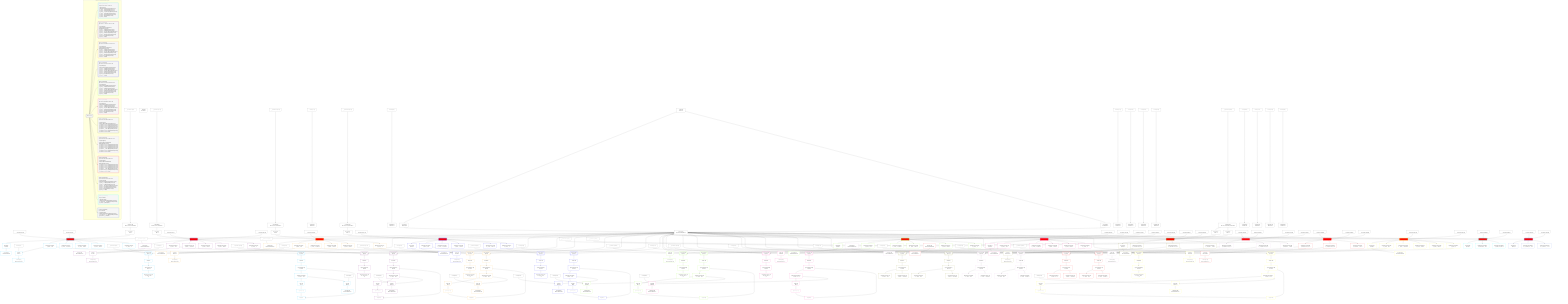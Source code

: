 %%{init: {'themeVariables': { 'fontSize': '12px'}}}%%
graph TD
    classDef path fill:#eee,stroke:#000,color:#000
    classDef plan fill:#fff,stroke-width:1px,color:#000
    classDef itemplan fill:#fff,stroke-width:2px,color:#000
    classDef sideeffectplan fill:#f00,stroke-width:2px,color:#000
    classDef bucket fill:#f6f6f6,color:#000,stroke-width:2px,text-align:left


    %% define steps
    __Value3["__Value[3∈0]<br />ᐸcontextᐳ"]:::plan
    __Value5["__Value[5∈0]<br />ᐸrootValueᐳ"]:::plan
    __InputStaticLeaf9["__InputStaticLeaf[9∈0]"]:::plan
    __InputStaticLeaf12["__InputStaticLeaf[12∈0]"]:::plan
    __InputStaticLeaf15["__InputStaticLeaf[15∈0]"]:::plan
    Lambda24["Lambda[24∈0]<br />ᐸdecode_Person_base64JSONᐳ"]:::plan
    Access25["Access[25∈0]<br />ᐸ24.1ᐳ"]:::plan
    Access27["Access[27∈0]<br />ᐸ3.pgSettingsᐳ"]:::plan
    Access28["Access[28∈0]<br />ᐸ3.withPgClientᐳ"]:::plan
    Object29["Object[29∈0]<br />ᐸ{pgSettings,withPgClient}ᐳ"]:::plan
    PgUpdate26[["PgUpdate[26∈1]"]]:::sideeffectplan
    Object30["Object[30∈1]<br />ᐸ{result}ᐳ"]:::plan
    Access31["Access[31∈1]<br />ᐸ30.clientMutationIdᐳ"]:::plan
    Constant32["Constant[32∈0]"]:::plan
    PgClassExpression33["PgClassExpression[33∈1]<br />ᐸ__person__.”id”ᐳ"]:::plan
    List34["List[34∈1]<br />ᐸ32,33ᐳ"]:::plan
    Lambda35["Lambda[35∈1]<br />ᐸbase64JSONEncodeᐳ"]:::plan
    PgClassExpression37["PgClassExpression[37∈1]<br />ᐸ__person__...full_name”ᐳ"]:::plan
    PgClassExpression38["PgClassExpression[38∈1]<br />ᐸ__person__.”email”ᐳ"]:::plan
    PgClassExpression39["PgClassExpression[39∈1]<br />ᐸ__person__.”about”ᐳ"]:::plan
    __InputStaticLeaf40["__InputStaticLeaf[40∈0]"]:::plan
    PgClassExpression41["PgClassExpression[41∈1]<br />ᐸ__person__ᐳ"]:::plan
    PgSelect42[["PgSelect[42∈1]<br />ᐸpersonᐳ"]]:::plan
    First46["First[46∈1]"]:::plan
    PgSelectSingle47["PgSelectSingle[47∈1]<br />ᐸpersonᐳ"]:::plan
    PgClassExpression49["PgClassExpression[49∈1]<br />ᐸ”c”.”perso...lder! */<br />)ᐳ"]:::plan
    PgSelect54[["PgSelect[54∈1]<br />ᐸpersonᐳ"]]:::plan
    First59["First[59∈1]"]:::plan
    PgSelectSingle60["PgSelectSingle[60∈1]<br />ᐸpersonᐳ"]:::plan
    PgClassExpression63["PgClassExpression[63∈1]<br />ᐸ__person__.”id”ᐳ"]:::plan
    List64["List[64∈1]<br />ᐸ63ᐳ"]:::plan
    PgCursor62["PgCursor[62∈1]"]:::plan
    Edge61["Edge[61∈1]"]:::plan
    Constant65["Constant[65∈0]"]:::plan
    List67["List[67∈1]<br />ᐸ65,63ᐳ"]:::plan
    Lambda68["Lambda[68∈1]<br />ᐸbase64JSONEncodeᐳ"]:::plan
    Constant70["Constant[70∈0]"]:::plan
    Lambda71["Lambda[71∈0]<br />ᐸrawEncodeᐳ"]:::plan
    __InputStaticLeaf73["__InputStaticLeaf[73∈0]"]:::plan
    __InputStaticLeaf74["__InputStaticLeaf[74∈0]"]:::plan
    __InputStaticLeaf77["__InputStaticLeaf[77∈0]"]:::plan
    __InputStaticLeaf81["__InputStaticLeaf[81∈0]"]:::plan
    Lambda89["Lambda[89∈0]<br />ᐸdecode_Person_base64JSONᐳ"]:::plan
    Access90["Access[90∈0]<br />ᐸ89.1ᐳ"]:::plan
    PgUpdate91[["PgUpdate[91∈2]"]]:::sideeffectplan
    Object95["Object[95∈2]<br />ᐸ{result,clientMutationId}ᐳ"]:::plan
    Access96["Access[96∈2]<br />ᐸ95.clientMutationIdᐳ"]:::plan
    Constant97["Constant[97∈0]"]:::plan
    PgClassExpression98["PgClassExpression[98∈2]<br />ᐸ__person__.”id”ᐳ"]:::plan
    List99["List[99∈2]<br />ᐸ97,98ᐳ"]:::plan
    Lambda100["Lambda[100∈2]<br />ᐸbase64JSONEncodeᐳ"]:::plan
    PgClassExpression102["PgClassExpression[102∈2]<br />ᐸ__person__...full_name”ᐳ"]:::plan
    PgClassExpression103["PgClassExpression[103∈2]<br />ᐸ__person__.”email”ᐳ"]:::plan
    PgClassExpression104["PgClassExpression[104∈2]<br />ᐸ__person__.”about”ᐳ"]:::plan
    __InputStaticLeaf105["__InputStaticLeaf[105∈0]"]:::plan
    PgClassExpression106["PgClassExpression[106∈2]<br />ᐸ__person__ᐳ"]:::plan
    PgSelect107[["PgSelect[107∈2]<br />ᐸpersonᐳ"]]:::plan
    First111["First[111∈2]"]:::plan
    PgSelectSingle112["PgSelectSingle[112∈2]<br />ᐸpersonᐳ"]:::plan
    PgClassExpression114["PgClassExpression[114∈2]<br />ᐸ”c”.”perso...lder! */<br />)ᐳ"]:::plan
    PgSelect119[["PgSelect[119∈2]<br />ᐸpersonᐳ"]]:::plan
    First124["First[124∈2]"]:::plan
    PgSelectSingle125["PgSelectSingle[125∈2]<br />ᐸpersonᐳ"]:::plan
    PgClassExpression128["PgClassExpression[128∈2]<br />ᐸ__person__.”id”ᐳ"]:::plan
    List129["List[129∈2]<br />ᐸ128ᐳ"]:::plan
    PgCursor127["PgCursor[127∈2]"]:::plan
    Edge126["Edge[126∈2]"]:::plan
    Constant130["Constant[130∈0]"]:::plan
    List132["List[132∈2]<br />ᐸ130,128ᐳ"]:::plan
    Lambda133["Lambda[133∈2]<br />ᐸbase64JSONEncodeᐳ"]:::plan
    Constant135["Constant[135∈0]"]:::plan
    Lambda136["Lambda[136∈0]<br />ᐸrawEncodeᐳ"]:::plan
    __InputStaticLeaf138["__InputStaticLeaf[138∈0]"]:::plan
    __InputStaticLeaf139["__InputStaticLeaf[139∈0]"]:::plan
    __InputStaticLeaf145["__InputStaticLeaf[145∈0]"]:::plan
    Lambda154["Lambda[154∈0]<br />ᐸdecode_Person_base64JSONᐳ"]:::plan
    Access155["Access[155∈0]<br />ᐸ154.1ᐳ"]:::plan
    PgUpdate156[["PgUpdate[156∈3]"]]:::sideeffectplan
    Object160["Object[160∈3]<br />ᐸ{result,clientMutationId}ᐳ"]:::plan
    Access161["Access[161∈3]<br />ᐸ160.clientMutationIdᐳ"]:::plan
    Constant162["Constant[162∈0]"]:::plan
    PgClassExpression163["PgClassExpression[163∈3]<br />ᐸ__person__.”id”ᐳ"]:::plan
    List164["List[164∈3]<br />ᐸ162,163ᐳ"]:::plan
    Lambda165["Lambda[165∈3]<br />ᐸbase64JSONEncodeᐳ"]:::plan
    PgClassExpression167["PgClassExpression[167∈3]<br />ᐸ__person__...full_name”ᐳ"]:::plan
    PgClassExpression168["PgClassExpression[168∈3]<br />ᐸ__person__.”email”ᐳ"]:::plan
    PgClassExpression169["PgClassExpression[169∈3]<br />ᐸ__person__.”about”ᐳ"]:::plan
    __InputStaticLeaf170["__InputStaticLeaf[170∈0]"]:::plan
    PgClassExpression171["PgClassExpression[171∈3]<br />ᐸ__person__ᐳ"]:::plan
    PgSelect172[["PgSelect[172∈3]<br />ᐸpersonᐳ"]]:::plan
    First176["First[176∈3]"]:::plan
    PgSelectSingle177["PgSelectSingle[177∈3]<br />ᐸpersonᐳ"]:::plan
    PgClassExpression179["PgClassExpression[179∈3]<br />ᐸ”c”.”perso...lder! */<br />)ᐳ"]:::plan
    PgSelect184[["PgSelect[184∈3]<br />ᐸpersonᐳ"]]:::plan
    First189["First[189∈3]"]:::plan
    PgSelectSingle190["PgSelectSingle[190∈3]<br />ᐸpersonᐳ"]:::plan
    PgClassExpression193["PgClassExpression[193∈3]<br />ᐸ__person__.”id”ᐳ"]:::plan
    List194["List[194∈3]<br />ᐸ193ᐳ"]:::plan
    PgCursor192["PgCursor[192∈3]"]:::plan
    Edge191["Edge[191∈3]"]:::plan
    Constant195["Constant[195∈0]"]:::plan
    List197["List[197∈3]<br />ᐸ195,193ᐳ"]:::plan
    Lambda198["Lambda[198∈3]<br />ᐸbase64JSONEncodeᐳ"]:::plan
    Constant200["Constant[200∈0]"]:::plan
    Lambda201["Lambda[201∈0]<br />ᐸrawEncodeᐳ"]:::plan
    __InputStaticLeaf204["__InputStaticLeaf[204∈0]"]:::plan
    __InputStaticLeaf210["__InputStaticLeaf[210∈0]"]:::plan
    Lambda219["Lambda[219∈0]<br />ᐸdecode_Person_base64JSONᐳ"]:::plan
    Access220["Access[220∈0]<br />ᐸ219.1ᐳ"]:::plan
    PgUpdate221[["PgUpdate[221∈4]"]]:::sideeffectplan
    Object225["Object[225∈4]<br />ᐸ{result}ᐳ"]:::plan
    Access226["Access[226∈4]<br />ᐸ225.clientMutationIdᐳ"]:::plan
    Constant227["Constant[227∈0]"]:::plan
    PgClassExpression228["PgClassExpression[228∈4]<br />ᐸ__person__.”id”ᐳ"]:::plan
    List229["List[229∈4]<br />ᐸ227,228ᐳ"]:::plan
    Lambda230["Lambda[230∈4]<br />ᐸbase64JSONEncodeᐳ"]:::plan
    PgClassExpression232["PgClassExpression[232∈4]<br />ᐸ__person__...full_name”ᐳ"]:::plan
    PgClassExpression233["PgClassExpression[233∈4]<br />ᐸ__person__.”email”ᐳ"]:::plan
    PgClassExpression234["PgClassExpression[234∈4]<br />ᐸ__person__.”about”ᐳ"]:::plan
    __InputStaticLeaf235["__InputStaticLeaf[235∈0]"]:::plan
    PgClassExpression236["PgClassExpression[236∈4]<br />ᐸ__person__ᐳ"]:::plan
    PgSelect237[["PgSelect[237∈4]<br />ᐸpersonᐳ"]]:::plan
    First241["First[241∈4]"]:::plan
    PgSelectSingle242["PgSelectSingle[242∈4]<br />ᐸpersonᐳ"]:::plan
    PgClassExpression244["PgClassExpression[244∈4]<br />ᐸ”c”.”perso...lder! */<br />)ᐳ"]:::plan
    PgSelect249[["PgSelect[249∈4]<br />ᐸpersonᐳ"]]:::plan
    First254["First[254∈4]"]:::plan
    PgSelectSingle255["PgSelectSingle[255∈4]<br />ᐸpersonᐳ"]:::plan
    PgClassExpression258["PgClassExpression[258∈4]<br />ᐸ__person__.”id”ᐳ"]:::plan
    List259["List[259∈4]<br />ᐸ258ᐳ"]:::plan
    PgCursor257["PgCursor[257∈4]"]:::plan
    Edge256["Edge[256∈4]"]:::plan
    Constant260["Constant[260∈0]"]:::plan
    List262["List[262∈4]<br />ᐸ260,258ᐳ"]:::plan
    Lambda263["Lambda[263∈4]<br />ᐸbase64JSONEncodeᐳ"]:::plan
    Constant265["Constant[265∈0]"]:::plan
    Lambda266["Lambda[266∈0]<br />ᐸrawEncodeᐳ"]:::plan
    __InputStaticLeaf269["__InputStaticLeaf[269∈0]"]:::plan
    __InputStaticLeaf272["__InputStaticLeaf[272∈0]"]:::plan
    __InputStaticLeaf275["__InputStaticLeaf[275∈0]"]:::plan
    PgUpdate284[["PgUpdate[284∈5]"]]:::sideeffectplan
    Object288["Object[288∈5]<br />ᐸ{result}ᐳ"]:::plan
    Access289["Access[289∈5]<br />ᐸ288.clientMutationIdᐳ"]:::plan
    Constant290["Constant[290∈0]"]:::plan
    PgClassExpression291["PgClassExpression[291∈5]<br />ᐸ__person__.”id”ᐳ"]:::plan
    List292["List[292∈5]<br />ᐸ290,291ᐳ"]:::plan
    Lambda293["Lambda[293∈5]<br />ᐸbase64JSONEncodeᐳ"]:::plan
    PgClassExpression295["PgClassExpression[295∈5]<br />ᐸ__person__...full_name”ᐳ"]:::plan
    PgClassExpression296["PgClassExpression[296∈5]<br />ᐸ__person__.”email”ᐳ"]:::plan
    PgClassExpression297["PgClassExpression[297∈5]<br />ᐸ__person__.”about”ᐳ"]:::plan
    __InputStaticLeaf298["__InputStaticLeaf[298∈0]"]:::plan
    PgClassExpression299["PgClassExpression[299∈5]<br />ᐸ__person__ᐳ"]:::plan
    PgSelect300[["PgSelect[300∈5]<br />ᐸpersonᐳ"]]:::plan
    First304["First[304∈5]"]:::plan
    PgSelectSingle305["PgSelectSingle[305∈5]<br />ᐸpersonᐳ"]:::plan
    PgClassExpression307["PgClassExpression[307∈5]<br />ᐸ”c”.”perso...lder! */<br />)ᐳ"]:::plan
    PgSelect312[["PgSelect[312∈5]<br />ᐸpersonᐳ"]]:::plan
    First317["First[317∈5]"]:::plan
    PgSelectSingle318["PgSelectSingle[318∈5]<br />ᐸpersonᐳ"]:::plan
    PgClassExpression321["PgClassExpression[321∈5]<br />ᐸ__person__.”id”ᐳ"]:::plan
    List322["List[322∈5]<br />ᐸ321ᐳ"]:::plan
    PgCursor320["PgCursor[320∈5]"]:::plan
    Edge319["Edge[319∈5]"]:::plan
    Constant323["Constant[323∈0]"]:::plan
    List325["List[325∈5]<br />ᐸ323,321ᐳ"]:::plan
    Lambda326["Lambda[326∈5]<br />ᐸbase64JSONEncodeᐳ"]:::plan
    Constant328["Constant[328∈0]"]:::plan
    Lambda329["Lambda[329∈0]<br />ᐸrawEncodeᐳ"]:::plan
    __InputStaticLeaf332["__InputStaticLeaf[332∈0]"]:::plan
    __InputStaticLeaf338["__InputStaticLeaf[338∈0]"]:::plan
    PgUpdate347[["PgUpdate[347∈6]"]]:::sideeffectplan
    Object351["Object[351∈6]<br />ᐸ{result}ᐳ"]:::plan
    Access352["Access[352∈6]<br />ᐸ351.clientMutationIdᐳ"]:::plan
    Constant353["Constant[353∈0]"]:::plan
    PgClassExpression354["PgClassExpression[354∈6]<br />ᐸ__person__.”id”ᐳ"]:::plan
    List355["List[355∈6]<br />ᐸ353,354ᐳ"]:::plan
    Lambda356["Lambda[356∈6]<br />ᐸbase64JSONEncodeᐳ"]:::plan
    PgClassExpression358["PgClassExpression[358∈6]<br />ᐸ__person__...full_name”ᐳ"]:::plan
    PgClassExpression359["PgClassExpression[359∈6]<br />ᐸ__person__.”email”ᐳ"]:::plan
    PgClassExpression360["PgClassExpression[360∈6]<br />ᐸ__person__.”about”ᐳ"]:::plan
    __InputStaticLeaf361["__InputStaticLeaf[361∈0]"]:::plan
    PgClassExpression362["PgClassExpression[362∈6]<br />ᐸ__person__ᐳ"]:::plan
    PgSelect363[["PgSelect[363∈6]<br />ᐸpersonᐳ"]]:::plan
    First367["First[367∈6]"]:::plan
    PgSelectSingle368["PgSelectSingle[368∈6]<br />ᐸpersonᐳ"]:::plan
    PgClassExpression370["PgClassExpression[370∈6]<br />ᐸ”c”.”perso...lder! */<br />)ᐳ"]:::plan
    PgSelect375[["PgSelect[375∈6]<br />ᐸpersonᐳ"]]:::plan
    First380["First[380∈6]"]:::plan
    PgSelectSingle381["PgSelectSingle[381∈6]<br />ᐸpersonᐳ"]:::plan
    PgClassExpression384["PgClassExpression[384∈6]<br />ᐸ__person__.”id”ᐳ"]:::plan
    List385["List[385∈6]<br />ᐸ384ᐳ"]:::plan
    PgCursor383["PgCursor[383∈6]"]:::plan
    Edge382["Edge[382∈6]"]:::plan
    Constant386["Constant[386∈0]"]:::plan
    List388["List[388∈6]<br />ᐸ386,384ᐳ"]:::plan
    Lambda389["Lambda[389∈6]<br />ᐸbase64JSONEncodeᐳ"]:::plan
    Constant391["Constant[391∈0]"]:::plan
    Lambda392["Lambda[392∈0]<br />ᐸrawEncodeᐳ"]:::plan
    __InputStaticLeaf395["__InputStaticLeaf[395∈0]"]:::plan
    __InputStaticLeaf398["__InputStaticLeaf[398∈0]"]:::plan
    __InputStaticLeaf399["__InputStaticLeaf[399∈0]"]:::plan
    Lambda400["Lambda[400∈0]<br />ᐸdecode_CompoundKey_base64JSONᐳ"]:::plan
    Access401["Access[401∈0]<br />ᐸ400.1ᐳ"]:::plan
    Access402["Access[402∈0]<br />ᐸ400.2ᐳ"]:::plan
    PgUpdate403[["PgUpdate[403∈7]"]]:::sideeffectplan
    Object407["Object[407∈7]<br />ᐸ{result}ᐳ"]:::plan
    Access408["Access[408∈7]<br />ᐸ407.clientMutationIdᐳ"]:::plan
    Constant409["Constant[409∈0]"]:::plan
    PgClassExpression410["PgClassExpression[410∈7]<br />ᐸ__compound...rson_id_1”ᐳ"]:::plan
    PgClassExpression411["PgClassExpression[411∈7]<br />ᐸ__compound...rson_id_2”ᐳ"]:::plan
    List412["List[412∈7]<br />ᐸ409,410,411ᐳ"]:::plan
    Lambda413["Lambda[413∈7]<br />ᐸbase64JSONEncodeᐳ"]:::plan
    PgClassExpression416["PgClassExpression[416∈7]<br />ᐸ__compound...__.”extra”ᐳ"]:::plan
    PgSelect418[["PgSelect[418∈7]<br />ᐸpersonᐳ"]]:::plan
    First422["First[422∈7]"]:::plan
    PgSelectSingle423["PgSelectSingle[423∈7]<br />ᐸpersonᐳ"]:::plan
    PgClassExpression424["PgClassExpression[424∈7]<br />ᐸ__person__.”id”ᐳ"]:::plan
    PgClassExpression425["PgClassExpression[425∈7]<br />ᐸ__person__...full_name”ᐳ"]:::plan
    PgSelect427[["PgSelect[427∈7]<br />ᐸpersonᐳ"]]:::plan
    First431["First[431∈7]"]:::plan
    PgSelectSingle432["PgSelectSingle[432∈7]<br />ᐸpersonᐳ"]:::plan
    PgClassExpression433["PgClassExpression[433∈7]<br />ᐸ__person__.”id”ᐳ"]:::plan
    PgClassExpression434["PgClassExpression[434∈7]<br />ᐸ__person__...full_name”ᐳ"]:::plan
    Constant435["Constant[435∈0]"]:::plan
    Lambda436["Lambda[436∈0]<br />ᐸrawEncodeᐳ"]:::plan
    __InputStaticLeaf438["__InputStaticLeaf[438∈0]"]:::plan
    __InputStaticLeaf439["__InputStaticLeaf[439∈0]"]:::plan
    __InputStaticLeaf440["__InputStaticLeaf[440∈0]"]:::plan
    __InputStaticLeaf443["__InputStaticLeaf[443∈0]"]:::plan
    __InputStaticLeaf444["__InputStaticLeaf[444∈0]"]:::plan
    PgUpdate445[["PgUpdate[445∈8]"]]:::sideeffectplan
    Object449["Object[449∈8]<br />ᐸ{result,clientMutationId}ᐳ"]:::plan
    Access450["Access[450∈8]<br />ᐸ449.clientMutationIdᐳ"]:::plan
    Constant451["Constant[451∈0]"]:::plan
    PgClassExpression452["PgClassExpression[452∈8]<br />ᐸ__compound...rson_id_1”ᐳ"]:::plan
    PgClassExpression453["PgClassExpression[453∈8]<br />ᐸ__compound...rson_id_2”ᐳ"]:::plan
    List454["List[454∈8]<br />ᐸ451,452,453ᐳ"]:::plan
    Lambda455["Lambda[455∈8]<br />ᐸbase64JSONEncodeᐳ"]:::plan
    PgClassExpression458["PgClassExpression[458∈8]<br />ᐸ__compound...__.”extra”ᐳ"]:::plan
    PgSelect460[["PgSelect[460∈8]<br />ᐸpersonᐳ"]]:::plan
    First464["First[464∈8]"]:::plan
    PgSelectSingle465["PgSelectSingle[465∈8]<br />ᐸpersonᐳ"]:::plan
    PgClassExpression466["PgClassExpression[466∈8]<br />ᐸ__person__.”id”ᐳ"]:::plan
    PgClassExpression467["PgClassExpression[467∈8]<br />ᐸ__person__...full_name”ᐳ"]:::plan
    PgSelect469[["PgSelect[469∈8]<br />ᐸpersonᐳ"]]:::plan
    First473["First[473∈8]"]:::plan
    PgSelectSingle474["PgSelectSingle[474∈8]<br />ᐸpersonᐳ"]:::plan
    PgClassExpression475["PgClassExpression[475∈8]<br />ᐸ__person__.”id”ᐳ"]:::plan
    PgClassExpression476["PgClassExpression[476∈8]<br />ᐸ__person__...full_name”ᐳ"]:::plan
    Constant477["Constant[477∈0]"]:::plan
    Lambda478["Lambda[478∈0]<br />ᐸrawEncodeᐳ"]:::plan
    __InputStaticLeaf480["__InputStaticLeaf[480∈0]"]:::plan
    __InputStaticLeaf481["__InputStaticLeaf[481∈0]"]:::plan
    __InputStaticLeaf482["__InputStaticLeaf[482∈0]"]:::plan
    __InputStaticLeaf486["__InputStaticLeaf[486∈0]"]:::plan
    PgUpdate487[["PgUpdate[487∈9]"]]:::sideeffectplan
    Object491["Object[491∈9]<br />ᐸ{result,clientMutationId}ᐳ"]:::plan
    Access492["Access[492∈9]<br />ᐸ491.clientMutationIdᐳ"]:::plan
    Constant493["Constant[493∈0]"]:::plan
    PgClassExpression494["PgClassExpression[494∈9]<br />ᐸ__compound...rson_id_1”ᐳ"]:::plan
    PgClassExpression495["PgClassExpression[495∈9]<br />ᐸ__compound...rson_id_2”ᐳ"]:::plan
    List496["List[496∈9]<br />ᐸ493,494,495ᐳ"]:::plan
    Lambda497["Lambda[497∈9]<br />ᐸbase64JSONEncodeᐳ"]:::plan
    PgClassExpression500["PgClassExpression[500∈9]<br />ᐸ__compound...__.”extra”ᐳ"]:::plan
    PgSelect502[["PgSelect[502∈9]<br />ᐸpersonᐳ"]]:::plan
    First506["First[506∈9]"]:::plan
    PgSelectSingle507["PgSelectSingle[507∈9]<br />ᐸpersonᐳ"]:::plan
    PgClassExpression508["PgClassExpression[508∈9]<br />ᐸ__person__.”id”ᐳ"]:::plan
    PgClassExpression509["PgClassExpression[509∈9]<br />ᐸ__person__...full_name”ᐳ"]:::plan
    PgSelect511[["PgSelect[511∈9]<br />ᐸpersonᐳ"]]:::plan
    First515["First[515∈9]"]:::plan
    PgSelectSingle516["PgSelectSingle[516∈9]<br />ᐸpersonᐳ"]:::plan
    PgClassExpression517["PgClassExpression[517∈9]<br />ᐸ__person__.”id”ᐳ"]:::plan
    PgClassExpression518["PgClassExpression[518∈9]<br />ᐸ__person__...full_name”ᐳ"]:::plan
    Constant519["Constant[519∈0]"]:::plan
    Lambda520["Lambda[520∈0]<br />ᐸrawEncodeᐳ"]:::plan
    __InputStaticLeaf523["__InputStaticLeaf[523∈0]"]:::plan
    __InputStaticLeaf530["__InputStaticLeaf[530∈0]"]:::plan
    PgUpdate538[["PgUpdate[538∈10]"]]:::sideeffectplan
    Object542["Object[542∈10]<br />ᐸ{result}ᐳ"]:::plan
    Access543["Access[543∈10]<br />ᐸ542.clientMutationIdᐳ"]:::plan
    Constant544["Constant[544∈0]"]:::plan
    PgClassExpression545["PgClassExpression[545∈10]<br />ᐸ__person__.”id”ᐳ"]:::plan
    List546["List[546∈10]<br />ᐸ544,545ᐳ"]:::plan
    Lambda547["Lambda[547∈10]<br />ᐸbase64JSONEncodeᐳ"]:::plan
    PgClassExpression549["PgClassExpression[549∈10]<br />ᐸ__person__...full_name”ᐳ"]:::plan
    PgClassExpression550["PgClassExpression[550∈10]<br />ᐸ__person__.”email”ᐳ"]:::plan
    PgClassExpression551["PgClassExpression[551∈10]<br />ᐸ__person__.”about”ᐳ"]:::plan
    __InputStaticLeaf552["__InputStaticLeaf[552∈0]"]:::plan
    PgClassExpression553["PgClassExpression[553∈10]<br />ᐸ__person__ᐳ"]:::plan
    PgSelect554[["PgSelect[554∈10]<br />ᐸpersonᐳ"]]:::plan
    First558["First[558∈10]"]:::plan
    PgSelectSingle559["PgSelectSingle[559∈10]<br />ᐸpersonᐳ"]:::plan
    PgClassExpression561["PgClassExpression[561∈10]<br />ᐸ”c”.”perso...lder! */<br />)ᐳ"]:::plan
    PgSelect566[["PgSelect[566∈10]<br />ᐸpersonᐳ"]]:::plan
    First571["First[571∈10]"]:::plan
    PgSelectSingle572["PgSelectSingle[572∈10]<br />ᐸpersonᐳ"]:::plan
    PgClassExpression575["PgClassExpression[575∈10]<br />ᐸ__person__.”id”ᐳ"]:::plan
    List576["List[576∈10]<br />ᐸ575ᐳ"]:::plan
    PgCursor574["PgCursor[574∈10]"]:::plan
    Edge573["Edge[573∈10]"]:::plan
    Constant577["Constant[577∈0]"]:::plan
    List579["List[579∈10]<br />ᐸ577,575ᐳ"]:::plan
    Lambda580["Lambda[580∈10]<br />ᐸbase64JSONEncodeᐳ"]:::plan
    Constant582["Constant[582∈0]"]:::plan
    Lambda583["Lambda[583∈0]<br />ᐸrawEncodeᐳ"]:::plan
    __InputStaticLeaf586["__InputStaticLeaf[586∈0]"]:::plan
    __InputStaticLeaf589["__InputStaticLeaf[589∈0]"]:::plan
    PgUpdate590[["PgUpdate[590∈11]"]]:::sideeffectplan
    Object594["Object[594∈11]<br />ᐸ{result}ᐳ"]:::plan
    PgClassExpression595["PgClassExpression[595∈11]<br />ᐸ__default_value__.”id”ᐳ"]:::plan
    PgClassExpression596["PgClassExpression[596∈11]<br />ᐸ__default_...ull_value”ᐳ"]:::plan
    __InputStaticLeaf599["__InputStaticLeaf[599∈0]"]:::plan
    __InputStaticLeaf602["__InputStaticLeaf[602∈0]"]:::plan
    PgUpdate603[["PgUpdate[603∈12]"]]:::sideeffectplan
    Object607["Object[607∈12]<br />ᐸ{result}ᐳ"]:::plan
    PgClassExpression608["PgClassExpression[608∈12]<br />ᐸ__no_primary_key__.”id”ᐳ"]:::plan
    PgClassExpression609["PgClassExpression[609∈12]<br />ᐸ__no_prima...ey__.”str”ᐳ"]:::plan

    %% plan dependencies
    __InputStaticLeaf9 --> Lambda24
    Lambda24 --> Access25
    __Value3 --> Access27
    __Value3 --> Access28
    Access27 & Access28 --> Object29
    Object29 & Access25 & __InputStaticLeaf12 & __InputStaticLeaf15 --> PgUpdate26
    PgUpdate26 --> Object30
    Object30 --> Access31
    PgUpdate26 --> PgClassExpression33
    Constant32 & PgClassExpression33 --> List34
    List34 --> Lambda35
    PgUpdate26 --> PgClassExpression37
    PgUpdate26 --> PgClassExpression38
    PgUpdate26 --> PgClassExpression39
    PgUpdate26 --> PgClassExpression41
    Object29 & PgClassExpression41 & __InputStaticLeaf40 --> PgSelect42
    PgSelect42 --> First46
    First46 --> PgSelectSingle47
    PgSelectSingle47 --> PgClassExpression49
    Object29 & PgClassExpression33 --> PgSelect54
    PgSelect54 --> First59
    First59 --> PgSelectSingle60
    PgSelectSingle60 --> PgClassExpression63
    PgClassExpression63 --> List64
    List64 --> PgCursor62
    PgSelectSingle60 & PgCursor62 --> Edge61
    Constant65 & PgClassExpression63 --> List67
    List67 --> Lambda68
    Constant70 --> Lambda71
    __InputStaticLeaf74 --> Lambda89
    Lambda89 --> Access90
    Object29 & Access90 & __InputStaticLeaf77 & __InputStaticLeaf81 --> PgUpdate91
    PgUpdate91 & __InputStaticLeaf73 --> Object95
    Object95 --> Access96
    PgUpdate91 --> PgClassExpression98
    Constant97 & PgClassExpression98 --> List99
    List99 --> Lambda100
    PgUpdate91 --> PgClassExpression102
    PgUpdate91 --> PgClassExpression103
    PgUpdate91 --> PgClassExpression104
    PgUpdate91 --> PgClassExpression106
    Object29 & PgClassExpression106 & __InputStaticLeaf105 --> PgSelect107
    PgSelect107 --> First111
    First111 --> PgSelectSingle112
    PgSelectSingle112 --> PgClassExpression114
    Object29 & PgClassExpression98 --> PgSelect119
    PgSelect119 --> First124
    First124 --> PgSelectSingle125
    PgSelectSingle125 --> PgClassExpression128
    PgClassExpression128 --> List129
    List129 --> PgCursor127
    PgSelectSingle125 & PgCursor127 --> Edge126
    Constant130 & PgClassExpression128 --> List132
    List132 --> Lambda133
    Constant135 --> Lambda136
    __InputStaticLeaf139 --> Lambda154
    Lambda154 --> Access155
    Object29 & Access155 & __InputStaticLeaf145 --> PgUpdate156
    PgUpdate156 & __InputStaticLeaf138 --> Object160
    Object160 --> Access161
    PgUpdate156 --> PgClassExpression163
    Constant162 & PgClassExpression163 --> List164
    List164 --> Lambda165
    PgUpdate156 --> PgClassExpression167
    PgUpdate156 --> PgClassExpression168
    PgUpdate156 --> PgClassExpression169
    PgUpdate156 --> PgClassExpression171
    Object29 & PgClassExpression171 & __InputStaticLeaf170 --> PgSelect172
    PgSelect172 --> First176
    First176 --> PgSelectSingle177
    PgSelectSingle177 --> PgClassExpression179
    Object29 & PgClassExpression163 --> PgSelect184
    PgSelect184 --> First189
    First189 --> PgSelectSingle190
    PgSelectSingle190 --> PgClassExpression193
    PgClassExpression193 --> List194
    List194 --> PgCursor192
    PgSelectSingle190 & PgCursor192 --> Edge191
    Constant195 & PgClassExpression193 --> List197
    List197 --> Lambda198
    Constant200 --> Lambda201
    __InputStaticLeaf204 --> Lambda219
    Lambda219 --> Access220
    Object29 & Access220 & __InputStaticLeaf210 --> PgUpdate221
    PgUpdate221 --> Object225
    Object225 --> Access226
    PgUpdate221 --> PgClassExpression228
    Constant227 & PgClassExpression228 --> List229
    List229 --> Lambda230
    PgUpdate221 --> PgClassExpression232
    PgUpdate221 --> PgClassExpression233
    PgUpdate221 --> PgClassExpression234
    PgUpdate221 --> PgClassExpression236
    Object29 & PgClassExpression236 & __InputStaticLeaf235 --> PgSelect237
    PgSelect237 --> First241
    First241 --> PgSelectSingle242
    PgSelectSingle242 --> PgClassExpression244
    Object29 & PgClassExpression228 --> PgSelect249
    PgSelect249 --> First254
    First254 --> PgSelectSingle255
    PgSelectSingle255 --> PgClassExpression258
    PgClassExpression258 --> List259
    List259 --> PgCursor257
    PgSelectSingle255 & PgCursor257 --> Edge256
    Constant260 & PgClassExpression258 --> List262
    List262 --> Lambda263
    Constant265 --> Lambda266
    Object29 & __InputStaticLeaf269 & __InputStaticLeaf272 & __InputStaticLeaf275 --> PgUpdate284
    PgUpdate284 --> Object288
    Object288 --> Access289
    PgUpdate284 --> PgClassExpression291
    Constant290 & PgClassExpression291 --> List292
    List292 --> Lambda293
    PgUpdate284 --> PgClassExpression295
    PgUpdate284 --> PgClassExpression296
    PgUpdate284 --> PgClassExpression297
    PgUpdate284 --> PgClassExpression299
    Object29 & PgClassExpression299 & __InputStaticLeaf298 --> PgSelect300
    PgSelect300 --> First304
    First304 --> PgSelectSingle305
    PgSelectSingle305 --> PgClassExpression307
    Object29 & PgClassExpression291 --> PgSelect312
    PgSelect312 --> First317
    First317 --> PgSelectSingle318
    PgSelectSingle318 --> PgClassExpression321
    PgClassExpression321 --> List322
    List322 --> PgCursor320
    PgSelectSingle318 & PgCursor320 --> Edge319
    Constant323 & PgClassExpression321 --> List325
    List325 --> Lambda326
    Constant328 --> Lambda329
    Object29 & __InputStaticLeaf332 & __InputStaticLeaf338 --> PgUpdate347
    PgUpdate347 --> Object351
    Object351 --> Access352
    PgUpdate347 --> PgClassExpression354
    Constant353 & PgClassExpression354 --> List355
    List355 --> Lambda356
    PgUpdate347 --> PgClassExpression358
    PgUpdate347 --> PgClassExpression359
    PgUpdate347 --> PgClassExpression360
    PgUpdate347 --> PgClassExpression362
    Object29 & PgClassExpression362 & __InputStaticLeaf361 --> PgSelect363
    PgSelect363 --> First367
    First367 --> PgSelectSingle368
    PgSelectSingle368 --> PgClassExpression370
    Object29 & PgClassExpression354 --> PgSelect375
    PgSelect375 --> First380
    First380 --> PgSelectSingle381
    PgSelectSingle381 --> PgClassExpression384
    PgClassExpression384 --> List385
    List385 --> PgCursor383
    PgSelectSingle381 & PgCursor383 --> Edge382
    Constant386 & PgClassExpression384 --> List388
    List388 --> Lambda389
    Constant391 --> Lambda392
    __InputStaticLeaf395 --> Lambda400
    Lambda400 --> Access401
    Lambda400 --> Access402
    Object29 & Access401 & Access402 & __InputStaticLeaf398 & __InputStaticLeaf399 --> PgUpdate403
    PgUpdate403 --> Object407
    Object407 --> Access408
    PgUpdate403 --> PgClassExpression410
    PgUpdate403 --> PgClassExpression411
    Constant409 & PgClassExpression410 & PgClassExpression411 --> List412
    List412 --> Lambda413
    PgUpdate403 --> PgClassExpression416
    Object29 & PgClassExpression410 --> PgSelect418
    PgSelect418 --> First422
    First422 --> PgSelectSingle423
    PgSelectSingle423 --> PgClassExpression424
    PgSelectSingle423 --> PgClassExpression425
    Object29 & PgClassExpression411 --> PgSelect427
    PgSelect427 --> First431
    First431 --> PgSelectSingle432
    PgSelectSingle432 --> PgClassExpression433
    PgSelectSingle432 --> PgClassExpression434
    Constant435 --> Lambda436
    Object29 & __InputStaticLeaf439 & __InputStaticLeaf440 & __InputStaticLeaf443 & __InputStaticLeaf444 --> PgUpdate445
    PgUpdate445 & __InputStaticLeaf438 --> Object449
    Object449 --> Access450
    PgUpdate445 --> PgClassExpression452
    PgUpdate445 --> PgClassExpression453
    Constant451 & PgClassExpression452 & PgClassExpression453 --> List454
    List454 --> Lambda455
    PgUpdate445 --> PgClassExpression458
    Object29 & PgClassExpression452 --> PgSelect460
    PgSelect460 --> First464
    First464 --> PgSelectSingle465
    PgSelectSingle465 --> PgClassExpression466
    PgSelectSingle465 --> PgClassExpression467
    Object29 & PgClassExpression453 --> PgSelect469
    PgSelect469 --> First473
    First473 --> PgSelectSingle474
    PgSelectSingle474 --> PgClassExpression475
    PgSelectSingle474 --> PgClassExpression476
    Constant477 --> Lambda478
    Object29 & __InputStaticLeaf481 & __InputStaticLeaf482 & __InputStaticLeaf486 --> PgUpdate487
    PgUpdate487 & __InputStaticLeaf480 --> Object491
    Object491 --> Access492
    PgUpdate487 --> PgClassExpression494
    PgUpdate487 --> PgClassExpression495
    Constant493 & PgClassExpression494 & PgClassExpression495 --> List496
    List496 --> Lambda497
    PgUpdate487 --> PgClassExpression500
    Object29 & PgClassExpression494 --> PgSelect502
    PgSelect502 --> First506
    First506 --> PgSelectSingle507
    PgSelectSingle507 --> PgClassExpression508
    PgSelectSingle507 --> PgClassExpression509
    Object29 & PgClassExpression495 --> PgSelect511
    PgSelect511 --> First515
    First515 --> PgSelectSingle516
    PgSelectSingle516 --> PgClassExpression517
    PgSelectSingle516 --> PgClassExpression518
    Constant519 --> Lambda520
    Object29 & __InputStaticLeaf523 & __InputStaticLeaf530 --> PgUpdate538
    PgUpdate538 --> Object542
    Object542 --> Access543
    PgUpdate538 --> PgClassExpression545
    Constant544 & PgClassExpression545 --> List546
    List546 --> Lambda547
    PgUpdate538 --> PgClassExpression549
    PgUpdate538 --> PgClassExpression550
    PgUpdate538 --> PgClassExpression551
    PgUpdate538 --> PgClassExpression553
    Object29 & PgClassExpression553 & __InputStaticLeaf552 --> PgSelect554
    PgSelect554 --> First558
    First558 --> PgSelectSingle559
    PgSelectSingle559 --> PgClassExpression561
    Object29 & PgClassExpression545 --> PgSelect566
    PgSelect566 --> First571
    First571 --> PgSelectSingle572
    PgSelectSingle572 --> PgClassExpression575
    PgClassExpression575 --> List576
    List576 --> PgCursor574
    PgSelectSingle572 & PgCursor574 --> Edge573
    Constant577 & PgClassExpression575 --> List579
    List579 --> Lambda580
    Constant582 --> Lambda583
    Object29 & __InputStaticLeaf586 & __InputStaticLeaf589 --> PgUpdate590
    PgUpdate590 --> Object594
    PgUpdate590 --> PgClassExpression595
    PgUpdate590 --> PgClassExpression596
    Object29 & __InputStaticLeaf599 & __InputStaticLeaf602 --> PgUpdate603
    PgUpdate603 --> Object607
    PgUpdate603 --> PgClassExpression608
    PgUpdate603 --> PgClassExpression609

    subgraph "Buckets for mutations/v4/mutation-update"
    Bucket0("Bucket 0 (root)"):::bucket
    classDef bucket0 stroke:#696969
    class Bucket0,__Value3,__Value5,__InputStaticLeaf9,__InputStaticLeaf12,__InputStaticLeaf15,Lambda24,Access25,Access27,Access28,Object29,Constant32,__InputStaticLeaf40,Constant65,Constant70,Lambda71,__InputStaticLeaf73,__InputStaticLeaf74,__InputStaticLeaf77,__InputStaticLeaf81,Lambda89,Access90,Constant97,__InputStaticLeaf105,Constant130,Constant135,Lambda136,__InputStaticLeaf138,__InputStaticLeaf139,__InputStaticLeaf145,Lambda154,Access155,Constant162,__InputStaticLeaf170,Constant195,Constant200,Lambda201,__InputStaticLeaf204,__InputStaticLeaf210,Lambda219,Access220,Constant227,__InputStaticLeaf235,Constant260,Constant265,Lambda266,__InputStaticLeaf269,__InputStaticLeaf272,__InputStaticLeaf275,Constant290,__InputStaticLeaf298,Constant323,Constant328,Lambda329,__InputStaticLeaf332,__InputStaticLeaf338,Constant353,__InputStaticLeaf361,Constant386,Constant391,Lambda392,__InputStaticLeaf395,__InputStaticLeaf398,__InputStaticLeaf399,Lambda400,Access401,Access402,Constant409,Constant435,Lambda436,__InputStaticLeaf438,__InputStaticLeaf439,__InputStaticLeaf440,__InputStaticLeaf443,__InputStaticLeaf444,Constant451,Constant477,Lambda478,__InputStaticLeaf480,__InputStaticLeaf481,__InputStaticLeaf482,__InputStaticLeaf486,Constant493,Constant519,Lambda520,__InputStaticLeaf523,__InputStaticLeaf530,Constant544,__InputStaticLeaf552,Constant577,Constant582,Lambda583,__InputStaticLeaf586,__InputStaticLeaf589,__InputStaticLeaf599,__InputStaticLeaf602 bucket0
    Bucket1("Bucket 1 (mutationField)<br />Deps: 29, 25, 12, 15, 32, 40, 65, 5, 71<br /><br />1: PgUpdate{1}[26]<br />2: Object{1}ᐸ{result}ᐳ[30],PgClassExpression{1}ᐸ__person__.”id”ᐳ[33],PgClassExpression{1}ᐸ__person__.”id”ᐳ[33],PgClassExpression{1}ᐸ__person__...full_name”ᐳ[37],PgClassExpression{1}ᐸ__person__.”email”ᐳ[38],PgClassExpression{1}ᐸ__person__.”about”ᐳ[39],PgClassExpression{1}ᐸ__person__ᐳ[41],PgClassExpression{1}ᐸ__person__.”id”ᐳ[33]"):::bucket
    classDef bucket1 stroke:#00bfff
    class Bucket1,PgUpdate26,Object30,Access31,PgClassExpression33,List34,Lambda35,PgClassExpression37,PgClassExpression38,PgClassExpression39,PgClassExpression41,PgSelect42,First46,PgSelectSingle47,PgClassExpression49,PgSelect54,First59,PgSelectSingle60,Edge61,PgCursor62,PgClassExpression63,List64,List67,Lambda68 bucket1
    Bucket2("Bucket 2 (mutationField)<br />Deps: 29, 90, 77, 81, 73, 97, 105, 130, 5, 136<br /><br />1: PgUpdate{2}[91]<br />2: Object{2}ᐸ{result,clientMutationId}ᐳ[95],PgClassExpression{2}ᐸ__person__.”id”ᐳ[98],PgClassExpression{2}ᐸ__person__.”id”ᐳ[98],PgClassExpression{2}ᐸ__person__...full_name”ᐳ[102],PgClassExpression{2}ᐸ__person__.”email”ᐳ[103],PgClassExpression{2}ᐸ__person__.”about”ᐳ[104],PgClassExpression{2}ᐸ__person__ᐳ[106],PgClassExpression{2}ᐸ__person__.”id”ᐳ[98]"):::bucket
    classDef bucket2 stroke:#7f007f
    class Bucket2,PgUpdate91,Object95,Access96,PgClassExpression98,List99,Lambda100,PgClassExpression102,PgClassExpression103,PgClassExpression104,PgClassExpression106,PgSelect107,First111,PgSelectSingle112,PgClassExpression114,PgSelect119,First124,PgSelectSingle125,Edge126,PgCursor127,PgClassExpression128,List129,List132,Lambda133 bucket2
    Bucket3("Bucket 3 (mutationField)<br />Deps: 29, 155, 145, 138, 162, 170, 195, 5, 201<br /><br />1: PgUpdate{3}[156]<br />2: Object{3}ᐸ{result,clientMutationId}ᐳ[160],PgClassExpression{3}ᐸ__person__.”id”ᐳ[163],PgClassExpression{3}ᐸ__person__.”id”ᐳ[163],PgClassExpression{3}ᐸ__person__...full_name”ᐳ[167],PgClassExpression{3}ᐸ__person__.”email”ᐳ[168],PgClassExpression{3}ᐸ__person__.”about”ᐳ[169],PgClassExpression{3}ᐸ__person__ᐳ[171],PgClassExpression{3}ᐸ__person__.”id”ᐳ[163]"):::bucket
    classDef bucket3 stroke:#ffa500
    class Bucket3,PgUpdate156,Object160,Access161,PgClassExpression163,List164,Lambda165,PgClassExpression167,PgClassExpression168,PgClassExpression169,PgClassExpression171,PgSelect172,First176,PgSelectSingle177,PgClassExpression179,PgSelect184,First189,PgSelectSingle190,Edge191,PgCursor192,PgClassExpression193,List194,List197,Lambda198 bucket3
    Bucket4("Bucket 4 (mutationField)<br />Deps: 29, 220, 210, 227, 235, 260, 5, 266<br /><br />1: PgUpdate{4}[221]<br />2: Object{4}ᐸ{result}ᐳ[225],PgClassExpression{4}ᐸ__person__.”id”ᐳ[228],PgClassExpression{4}ᐸ__person__.”id”ᐳ[228],PgClassExpression{4}ᐸ__person__...full_name”ᐳ[232],PgClassExpression{4}ᐸ__person__.”email”ᐳ[233],PgClassExpression{4}ᐸ__person__.”about”ᐳ[234],PgClassExpression{4}ᐸ__person__ᐳ[236],PgClassExpression{4}ᐸ__person__.”id”ᐳ[228]"):::bucket
    classDef bucket4 stroke:#0000ff
    class Bucket4,PgUpdate221,Object225,Access226,PgClassExpression228,List229,Lambda230,PgClassExpression232,PgClassExpression233,PgClassExpression234,PgClassExpression236,PgSelect237,First241,PgSelectSingle242,PgClassExpression244,PgSelect249,First254,PgSelectSingle255,Edge256,PgCursor257,PgClassExpression258,List259,List262,Lambda263 bucket4
    Bucket5("Bucket 5 (mutationField)<br />Deps: 29, 269, 272, 275, 290, 298, 323, 5, 329<br /><br />1: PgUpdate{5}[284]<br />2: Object{5}ᐸ{result}ᐳ[288],PgClassExpression{5}ᐸ__person__.”id”ᐳ[291],PgClassExpression{5}ᐸ__person__.”id”ᐳ[291],PgClassExpression{5}ᐸ__person__...full_name”ᐳ[295],PgClassExpression{5}ᐸ__person__.”email”ᐳ[296],PgClassExpression{5}ᐸ__person__.”about”ᐳ[297],PgClassExpression{5}ᐸ__person__ᐳ[299],PgClassExpression{5}ᐸ__person__.”id”ᐳ[291]"):::bucket
    classDef bucket5 stroke:#7fff00
    class Bucket5,PgUpdate284,Object288,Access289,PgClassExpression291,List292,Lambda293,PgClassExpression295,PgClassExpression296,PgClassExpression297,PgClassExpression299,PgSelect300,First304,PgSelectSingle305,PgClassExpression307,PgSelect312,First317,PgSelectSingle318,Edge319,PgCursor320,PgClassExpression321,List322,List325,Lambda326 bucket5
    Bucket6("Bucket 6 (mutationField)<br />Deps: 29, 332, 338, 353, 361, 386, 5, 392<br /><br />1: PgUpdate{6}[347]<br />2: Object{6}ᐸ{result}ᐳ[351],PgClassExpression{6}ᐸ__person__.”id”ᐳ[354],PgClassExpression{6}ᐸ__person__.”id”ᐳ[354],PgClassExpression{6}ᐸ__person__...full_name”ᐳ[358],PgClassExpression{6}ᐸ__person__.”email”ᐳ[359],PgClassExpression{6}ᐸ__person__.”about”ᐳ[360],PgClassExpression{6}ᐸ__person__ᐳ[362],PgClassExpression{6}ᐸ__person__.”id”ᐳ[354]"):::bucket
    classDef bucket6 stroke:#ff1493
    class Bucket6,PgUpdate347,Object351,Access352,PgClassExpression354,List355,Lambda356,PgClassExpression358,PgClassExpression359,PgClassExpression360,PgClassExpression362,PgSelect363,First367,PgSelectSingle368,PgClassExpression370,PgSelect375,First380,PgSelectSingle381,Edge382,PgCursor383,PgClassExpression384,List385,List388,Lambda389 bucket6
    Bucket7("Bucket 7 (mutationField)<br />Deps: 29, 401, 402, 398, 399, 409, 5, 436<br /><br />1: PgUpdate{7}[403]<br />2: Object{7}ᐸ{result}ᐳ[407],PgClassExpression{7}ᐸ__compound...rson_id_1”ᐳ[410],PgClassExpression{7}ᐸ__compound...rson_id_2”ᐳ[411],PgClassExpression{7}ᐸ__compound...rson_id_1”ᐳ[410],PgClassExpression{7}ᐸ__compound...rson_id_2”ᐳ[411],PgClassExpression{7}ᐸ__compound...__.”extra”ᐳ[416],PgClassExpression{7}ᐸ__compound...rson_id_1”ᐳ[410],PgClassExpression{7}ᐸ__compound...rson_id_2”ᐳ[411]"):::bucket
    classDef bucket7 stroke:#808000
    class Bucket7,PgUpdate403,Object407,Access408,PgClassExpression410,PgClassExpression411,List412,Lambda413,PgClassExpression416,PgSelect418,First422,PgSelectSingle423,PgClassExpression424,PgClassExpression425,PgSelect427,First431,PgSelectSingle432,PgClassExpression433,PgClassExpression434 bucket7
    Bucket8("Bucket 8 (mutationField)<br />Deps: 29, 439, 440, 443, 444, 438, 451, 5, 478<br /><br />1: PgUpdate{8}[445]<br />2: Object{8}ᐸ{result,clientMutationId}ᐳ[449],PgClassExpression{8}ᐸ__compound...rson_id_1”ᐳ[452],PgClassExpression{8}ᐸ__compound...rson_id_2”ᐳ[453],PgClassExpression{8}ᐸ__compound...rson_id_1”ᐳ[452],PgClassExpression{8}ᐸ__compound...rson_id_2”ᐳ[453],PgClassExpression{8}ᐸ__compound...__.”extra”ᐳ[458],PgClassExpression{8}ᐸ__compound...rson_id_1”ᐳ[452],PgClassExpression{8}ᐸ__compound...rson_id_2”ᐳ[453]"):::bucket
    classDef bucket8 stroke:#dda0dd
    class Bucket8,PgUpdate445,Object449,Access450,PgClassExpression452,PgClassExpression453,List454,Lambda455,PgClassExpression458,PgSelect460,First464,PgSelectSingle465,PgClassExpression466,PgClassExpression467,PgSelect469,First473,PgSelectSingle474,PgClassExpression475,PgClassExpression476 bucket8
    Bucket9("Bucket 9 (mutationField)<br />Deps: 29, 481, 482, 486, 480, 493, 5, 520<br /><br />1: PgUpdate{9}[487]<br />2: Object{9}ᐸ{result,clientMutationId}ᐳ[491],PgClassExpression{9}ᐸ__compound...rson_id_1”ᐳ[494],PgClassExpression{9}ᐸ__compound...rson_id_2”ᐳ[495],PgClassExpression{9}ᐸ__compound...rson_id_1”ᐳ[494],PgClassExpression{9}ᐸ__compound...rson_id_2”ᐳ[495],PgClassExpression{9}ᐸ__compound...__.”extra”ᐳ[500],PgClassExpression{9}ᐸ__compound...rson_id_1”ᐳ[494],PgClassExpression{9}ᐸ__compound...rson_id_2”ᐳ[495]"):::bucket
    classDef bucket9 stroke:#ff0000
    class Bucket9,PgUpdate487,Object491,Access492,PgClassExpression494,PgClassExpression495,List496,Lambda497,PgClassExpression500,PgSelect502,First506,PgSelectSingle507,PgClassExpression508,PgClassExpression509,PgSelect511,First515,PgSelectSingle516,PgClassExpression517,PgClassExpression518 bucket9
    Bucket10("Bucket 10 (mutationField)<br />Deps: 29, 523, 530, 544, 552, 577, 5, 583<br /><br />1: PgUpdate{10}[538]<br />2: Object{10}ᐸ{result}ᐳ[542],PgClassExpression{10}ᐸ__person__.”id”ᐳ[545],PgClassExpression{10}ᐸ__person__.”id”ᐳ[545],PgClassExpression{10}ᐸ__person__...full_name”ᐳ[549],PgClassExpression{10}ᐸ__person__.”email”ᐳ[550],PgClassExpression{10}ᐸ__person__.”about”ᐳ[551],PgClassExpression{10}ᐸ__person__ᐳ[553],PgClassExpression{10}ᐸ__person__.”id”ᐳ[545]"):::bucket
    classDef bucket10 stroke:#ffff00
    class Bucket10,PgUpdate538,Object542,Access543,PgClassExpression545,List546,Lambda547,PgClassExpression549,PgClassExpression550,PgClassExpression551,PgClassExpression553,PgSelect554,First558,PgSelectSingle559,PgClassExpression561,PgSelect566,First571,PgSelectSingle572,Edge573,PgCursor574,PgClassExpression575,List576,List579,Lambda580 bucket10
    Bucket11("Bucket 11 (mutationField)<br />Deps: 29, 586, 589<br /><br />1: PgUpdate{11}[590]<br />2: Object{11}ᐸ{result}ᐳ[594],PgClassExpression{11}ᐸ__default_value__.”id”ᐳ[595],PgClassExpression{11}ᐸ__default_...ull_value”ᐳ[596]"):::bucket
    classDef bucket11 stroke:#00ffff
    class Bucket11,PgUpdate590,Object594,PgClassExpression595,PgClassExpression596 bucket11
    Bucket12("Bucket 12 (mutationField)<br />Deps: 29, 599, 602<br /><br />1: PgUpdate{12}[603]<br />2: Object{12}ᐸ{result}ᐳ[607],PgClassExpression{12}ᐸ__no_primary_key__.”id”ᐳ[608],PgClassExpression{12}ᐸ__no_prima...ey__.”str”ᐳ[609]"):::bucket
    classDef bucket12 stroke:#4169e1
    class Bucket12,PgUpdate603,Object607,PgClassExpression608,PgClassExpression609 bucket12
    Bucket0 --> Bucket1 & Bucket2 & Bucket3 & Bucket4 & Bucket5 & Bucket6 & Bucket7 & Bucket8 & Bucket9 & Bucket10 & Bucket11 & Bucket12
    end